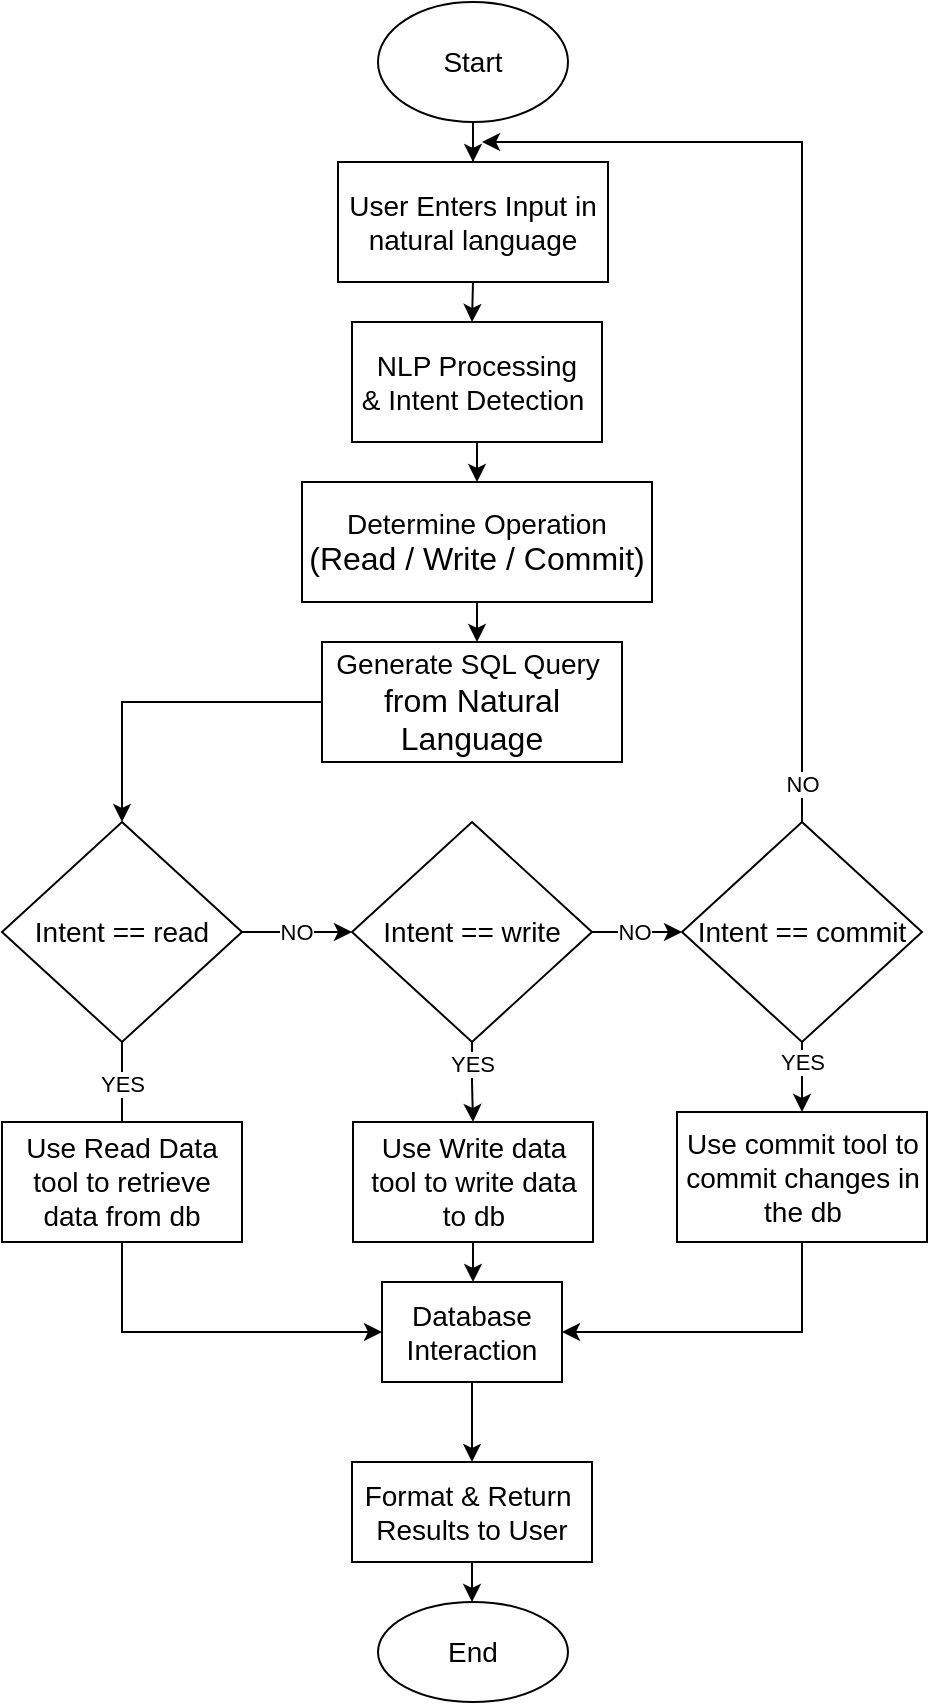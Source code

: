<mxfile version="28.2.8">
  <diagram name="Page-1" id="wSyz8cm-BqYSM8CTw_-i">
    <mxGraphModel dx="970" dy="554" grid="1" gridSize="10" guides="1" tooltips="1" connect="1" arrows="1" fold="1" page="1" pageScale="1" pageWidth="850" pageHeight="1100" math="0" shadow="0">
      <root>
        <mxCell id="0" />
        <mxCell id="1" parent="0" />
        <mxCell id="wPc_3BjZQOXpWngCHIYu-18" value="" style="edgeStyle=orthogonalEdgeStyle;rounded=0;orthogonalLoop=1;jettySize=auto;html=1;" parent="1" source="Dus_v-go7ATCjnA9UxoP-1" target="Dus_v-go7ATCjnA9UxoP-2" edge="1">
          <mxGeometry relative="1" as="geometry" />
        </mxCell>
        <mxCell id="Dus_v-go7ATCjnA9UxoP-1" value="&lt;font style=&quot;font-size: 14px;&quot;&gt;Start&lt;/font&gt;" style="ellipse;whiteSpace=wrap;html=1;" parent="1" vertex="1">
          <mxGeometry x="378" y="70" width="95" height="60" as="geometry" />
        </mxCell>
        <mxCell id="Dus_v-go7ATCjnA9UxoP-2" value="&lt;font style=&quot;font-size: 14px;&quot;&gt;User Enters Input in natural language&lt;/font&gt;" style="rounded=0;whiteSpace=wrap;html=1;" parent="1" vertex="1">
          <mxGeometry x="358" y="150" width="135" height="60" as="geometry" />
        </mxCell>
        <mxCell id="wPc_3BjZQOXpWngCHIYu-30" style="edgeStyle=orthogonalEdgeStyle;rounded=0;orthogonalLoop=1;jettySize=auto;html=1;exitX=0.5;exitY=1;exitDx=0;exitDy=0;entryX=0.5;entryY=0;entryDx=0;entryDy=0;" parent="1" source="Dus_v-go7ATCjnA9UxoP-3" target="Dus_v-go7ATCjnA9UxoP-4" edge="1">
          <mxGeometry relative="1" as="geometry" />
        </mxCell>
        <mxCell id="Dus_v-go7ATCjnA9UxoP-3" value="&lt;div&gt;&lt;font style=&quot;font-size: 14px;&quot;&gt;NLP Processing &amp;amp;&lt;span style=&quot;background-color: transparent; color: light-dark(rgb(0, 0, 0), rgb(255, 255, 255));&quot;&gt;&amp;nbsp;Intent Detection&amp;nbsp;&lt;/span&gt;&lt;/font&gt;&lt;/div&gt;" style="rounded=0;whiteSpace=wrap;html=1;" parent="1" vertex="1">
          <mxGeometry x="365" y="230" width="125" height="60" as="geometry" />
        </mxCell>
        <mxCell id="wPc_3BjZQOXpWngCHIYu-15" value="" style="edgeStyle=orthogonalEdgeStyle;rounded=0;orthogonalLoop=1;jettySize=auto;html=1;" parent="1" source="Dus_v-go7ATCjnA9UxoP-4" target="Dus_v-go7ATCjnA9UxoP-5" edge="1">
          <mxGeometry relative="1" as="geometry">
            <Array as="points">
              <mxPoint x="420" y="450" />
              <mxPoint x="420" y="450" />
            </Array>
          </mxGeometry>
        </mxCell>
        <mxCell id="Dus_v-go7ATCjnA9UxoP-4" value="&lt;font style=&quot;font-size: 14px;&quot;&gt;Determine Operation&lt;/font&gt;&lt;div&gt;&lt;font size=&quot;3&quot;&gt;(Read / Write / Commit)&lt;/font&gt;&lt;/div&gt;" style="rounded=0;whiteSpace=wrap;html=1;" parent="1" vertex="1">
          <mxGeometry x="340" y="310" width="175" height="60" as="geometry" />
        </mxCell>
        <mxCell id="wPc_3BjZQOXpWngCHIYu-14" value="" style="edgeStyle=orthogonalEdgeStyle;rounded=0;orthogonalLoop=1;jettySize=auto;html=1;" parent="1" source="Dus_v-go7ATCjnA9UxoP-5" target="wPc_3BjZQOXpWngCHIYu-1" edge="1">
          <mxGeometry relative="1" as="geometry" />
        </mxCell>
        <mxCell id="Dus_v-go7ATCjnA9UxoP-5" value="&lt;font style=&quot;font-size: 14px;&quot;&gt;Generate SQL Query&amp;nbsp;&lt;/font&gt;&lt;div&gt;&lt;font size=&quot;3&quot;&gt;from Natural Language&lt;/font&gt;&lt;/div&gt;" style="rounded=0;whiteSpace=wrap;html=1;" parent="1" vertex="1">
          <mxGeometry x="350" y="390" width="150" height="60" as="geometry" />
        </mxCell>
        <mxCell id="wPc_3BjZQOXpWngCHIYu-25" style="edgeStyle=orthogonalEdgeStyle;rounded=0;orthogonalLoop=1;jettySize=auto;html=1;entryX=0.5;entryY=0;entryDx=0;entryDy=0;" parent="1" source="Dus_v-go7ATCjnA9UxoP-7" target="Dus_v-go7ATCjnA9UxoP-8" edge="1">
          <mxGeometry relative="1" as="geometry" />
        </mxCell>
        <mxCell id="Dus_v-go7ATCjnA9UxoP-7" value="&lt;font style=&quot;font-size: 14px;&quot;&gt;Database&lt;/font&gt;&lt;div&gt;&lt;font style=&quot;font-size: 14px;&quot;&gt;&amp;nbsp;Interaction&amp;nbsp;&lt;/font&gt;&lt;/div&gt;" style="rounded=0;whiteSpace=wrap;html=1;" parent="1" vertex="1">
          <mxGeometry x="380" y="710" width="90" height="50" as="geometry" />
        </mxCell>
        <mxCell id="wPc_3BjZQOXpWngCHIYu-20" value="" style="edgeStyle=orthogonalEdgeStyle;rounded=0;orthogonalLoop=1;jettySize=auto;html=1;" parent="1" source="Dus_v-go7ATCjnA9UxoP-8" target="Dus_v-go7ATCjnA9UxoP-9" edge="1">
          <mxGeometry relative="1" as="geometry" />
        </mxCell>
        <mxCell id="Dus_v-go7ATCjnA9UxoP-8" value="&lt;font style=&quot;font-size: 14px;&quot;&gt;Format &amp;amp; Return&lt;/font&gt;&lt;font style=&quot;font-size: 14px;&quot;&gt;&amp;nbsp;&lt;/font&gt;&lt;div&gt;&lt;span style=&quot;background-color: transparent; color: light-dark(rgb(0, 0, 0), rgb(255, 255, 255));&quot;&gt;&lt;font style=&quot;font-size: 14px;&quot;&gt;Results to User&lt;/font&gt;&lt;/span&gt;&lt;/div&gt;" style="rounded=0;whiteSpace=wrap;html=1;" parent="1" vertex="1">
          <mxGeometry x="365" y="800" width="120" height="50" as="geometry" />
        </mxCell>
        <mxCell id="Dus_v-go7ATCjnA9UxoP-9" value="&lt;font style=&quot;font-size: 14px;&quot;&gt;End&lt;/font&gt;" style="ellipse;whiteSpace=wrap;html=1;" parent="1" vertex="1">
          <mxGeometry x="378" y="870" width="95" height="50" as="geometry" />
        </mxCell>
        <mxCell id="_unrt9ztJHv4EYQiSM7F-1" style="edgeStyle=orthogonalEdgeStyle;rounded=0;orthogonalLoop=1;jettySize=auto;html=1;entryX=0.425;entryY=0.06;entryDx=0;entryDy=0;entryPerimeter=0;" edge="1" parent="1" source="wPc_3BjZQOXpWngCHIYu-1" target="wPc_3BjZQOXpWngCHIYu-2">
          <mxGeometry relative="1" as="geometry">
            <mxPoint x="150" y="650" as="targetPoint" />
            <Array as="points">
              <mxPoint x="250" y="644" />
            </Array>
          </mxGeometry>
        </mxCell>
        <mxCell id="_unrt9ztJHv4EYQiSM7F-2" value="YES" style="edgeLabel;html=1;align=center;verticalAlign=middle;resizable=0;points=[];" vertex="1" connectable="0" parent="_unrt9ztJHv4EYQiSM7F-1">
          <mxGeometry x="-0.065" relative="1" as="geometry">
            <mxPoint y="-14" as="offset" />
          </mxGeometry>
        </mxCell>
        <mxCell id="_unrt9ztJHv4EYQiSM7F-4" value="" style="edgeStyle=orthogonalEdgeStyle;rounded=0;orthogonalLoop=1;jettySize=auto;html=1;" edge="1" parent="1" source="wPc_3BjZQOXpWngCHIYu-1" target="_unrt9ztJHv4EYQiSM7F-3">
          <mxGeometry relative="1" as="geometry" />
        </mxCell>
        <mxCell id="_unrt9ztJHv4EYQiSM7F-5" value="NO" style="edgeLabel;html=1;align=center;verticalAlign=middle;resizable=0;points=[];" vertex="1" connectable="0" parent="_unrt9ztJHv4EYQiSM7F-4">
          <mxGeometry x="-0.036" y="-1" relative="1" as="geometry">
            <mxPoint y="-1" as="offset" />
          </mxGeometry>
        </mxCell>
        <mxCell id="wPc_3BjZQOXpWngCHIYu-1" value="&lt;font style=&quot;font-size: 14px;&quot;&gt;Intent == read&lt;/font&gt;" style="rhombus;whiteSpace=wrap;html=1;" parent="1" vertex="1">
          <mxGeometry x="190" y="480" width="120" height="110" as="geometry" />
        </mxCell>
        <mxCell id="wPc_3BjZQOXpWngCHIYu-34" style="edgeStyle=orthogonalEdgeStyle;rounded=0;orthogonalLoop=1;jettySize=auto;html=1;entryX=0;entryY=0.5;entryDx=0;entryDy=0;" parent="1" source="wPc_3BjZQOXpWngCHIYu-2" target="Dus_v-go7ATCjnA9UxoP-7" edge="1">
          <mxGeometry relative="1" as="geometry">
            <Array as="points">
              <mxPoint x="250" y="735" />
            </Array>
          </mxGeometry>
        </mxCell>
        <mxCell id="wPc_3BjZQOXpWngCHIYu-2" value="&lt;font style=&quot;font-size: 14px;&quot;&gt;Use Read Data tool to retrieve data from db&lt;/font&gt;" style="whiteSpace=wrap;html=1;" parent="1" vertex="1">
          <mxGeometry x="190" y="630" width="120" height="60" as="geometry" />
        </mxCell>
        <mxCell id="wPc_3BjZQOXpWngCHIYu-24" style="edgeStyle=orthogonalEdgeStyle;rounded=0;orthogonalLoop=1;jettySize=auto;html=1;entryX=0.5;entryY=0;entryDx=0;entryDy=0;" parent="1" source="wPc_3BjZQOXpWngCHIYu-5" target="Dus_v-go7ATCjnA9UxoP-7" edge="1">
          <mxGeometry relative="1" as="geometry" />
        </mxCell>
        <mxCell id="wPc_3BjZQOXpWngCHIYu-5" value="&lt;font style=&quot;font-size: 14px;&quot;&gt;Use Write data tool to write data to db&lt;/font&gt;" style="whiteSpace=wrap;html=1;" parent="1" vertex="1">
          <mxGeometry x="365.5" y="630" width="120" height="60" as="geometry" />
        </mxCell>
        <mxCell id="wPc_3BjZQOXpWngCHIYu-32" style="edgeStyle=orthogonalEdgeStyle;rounded=0;orthogonalLoop=1;jettySize=auto;html=1;entryX=1;entryY=0.5;entryDx=0;entryDy=0;" parent="1" source="wPc_3BjZQOXpWngCHIYu-7" target="Dus_v-go7ATCjnA9UxoP-7" edge="1">
          <mxGeometry relative="1" as="geometry">
            <Array as="points">
              <mxPoint x="590" y="735" />
            </Array>
          </mxGeometry>
        </mxCell>
        <mxCell id="wPc_3BjZQOXpWngCHIYu-7" value="&lt;font style=&quot;font-size: 14px;&quot;&gt;Use commit tool to commit changes in the db&lt;/font&gt;" style="whiteSpace=wrap;html=1;" parent="1" vertex="1">
          <mxGeometry x="527.5" y="625" width="125" height="65" as="geometry" />
        </mxCell>
        <mxCell id="wPc_3BjZQOXpWngCHIYu-29" value="" style="endArrow=classic;html=1;rounded=0;exitX=0.5;exitY=1;exitDx=0;exitDy=0;" parent="1" source="Dus_v-go7ATCjnA9UxoP-2" edge="1">
          <mxGeometry width="50" height="50" relative="1" as="geometry">
            <mxPoint x="370" y="250" as="sourcePoint" />
            <mxPoint x="425" y="230" as="targetPoint" />
          </mxGeometry>
        </mxCell>
        <mxCell id="_unrt9ztJHv4EYQiSM7F-6" style="edgeStyle=orthogonalEdgeStyle;rounded=0;orthogonalLoop=1;jettySize=auto;html=1;entryX=0.5;entryY=0;entryDx=0;entryDy=0;" edge="1" parent="1" source="_unrt9ztJHv4EYQiSM7F-3" target="wPc_3BjZQOXpWngCHIYu-5">
          <mxGeometry relative="1" as="geometry" />
        </mxCell>
        <mxCell id="_unrt9ztJHv4EYQiSM7F-7" value="YES" style="edgeLabel;html=1;align=center;verticalAlign=middle;resizable=0;points=[];" vertex="1" connectable="0" parent="_unrt9ztJHv4EYQiSM7F-6">
          <mxGeometry x="-0.634" y="-2" relative="1" as="geometry">
            <mxPoint x="2" y="3" as="offset" />
          </mxGeometry>
        </mxCell>
        <mxCell id="_unrt9ztJHv4EYQiSM7F-11" value="" style="edgeStyle=orthogonalEdgeStyle;rounded=0;orthogonalLoop=1;jettySize=auto;html=1;" edge="1" parent="1" source="_unrt9ztJHv4EYQiSM7F-3" target="_unrt9ztJHv4EYQiSM7F-10">
          <mxGeometry relative="1" as="geometry" />
        </mxCell>
        <mxCell id="_unrt9ztJHv4EYQiSM7F-12" value="NO" style="edgeLabel;html=1;align=center;verticalAlign=middle;resizable=0;points=[];" vertex="1" connectable="0" parent="_unrt9ztJHv4EYQiSM7F-11">
          <mxGeometry x="-0.068" relative="1" as="geometry">
            <mxPoint as="offset" />
          </mxGeometry>
        </mxCell>
        <mxCell id="_unrt9ztJHv4EYQiSM7F-3" value="&lt;font style=&quot;font-size: 14px;&quot;&gt;Intent == write&lt;/font&gt;" style="rhombus;whiteSpace=wrap;html=1;" vertex="1" parent="1">
          <mxGeometry x="365" y="480" width="120" height="110" as="geometry" />
        </mxCell>
        <mxCell id="_unrt9ztJHv4EYQiSM7F-13" value="" style="edgeStyle=orthogonalEdgeStyle;rounded=0;orthogonalLoop=1;jettySize=auto;html=1;" edge="1" parent="1" source="_unrt9ztJHv4EYQiSM7F-10" target="wPc_3BjZQOXpWngCHIYu-7">
          <mxGeometry relative="1" as="geometry" />
        </mxCell>
        <mxCell id="_unrt9ztJHv4EYQiSM7F-14" value="YES" style="edgeLabel;html=1;align=center;verticalAlign=middle;resizable=0;points=[];" vertex="1" connectable="0" parent="_unrt9ztJHv4EYQiSM7F-13">
          <mxGeometry x="-0.204" y="-3" relative="1" as="geometry">
            <mxPoint x="3" y="-8" as="offset" />
          </mxGeometry>
        </mxCell>
        <mxCell id="_unrt9ztJHv4EYQiSM7F-15" style="edgeStyle=orthogonalEdgeStyle;rounded=0;orthogonalLoop=1;jettySize=auto;html=1;" edge="1" parent="1" source="_unrt9ztJHv4EYQiSM7F-10">
          <mxGeometry relative="1" as="geometry">
            <mxPoint x="430" y="140" as="targetPoint" />
            <Array as="points">
              <mxPoint x="590" y="140" />
            </Array>
          </mxGeometry>
        </mxCell>
        <mxCell id="_unrt9ztJHv4EYQiSM7F-16" value="NO" style="edgeLabel;html=1;align=center;verticalAlign=middle;resizable=0;points=[];" vertex="1" connectable="0" parent="_unrt9ztJHv4EYQiSM7F-15">
          <mxGeometry x="-0.824" y="-1" relative="1" as="geometry">
            <mxPoint x="-1" y="25" as="offset" />
          </mxGeometry>
        </mxCell>
        <mxCell id="_unrt9ztJHv4EYQiSM7F-10" value="&lt;font style=&quot;font-size: 14px;&quot;&gt;Intent == commit&lt;/font&gt;" style="rhombus;whiteSpace=wrap;html=1;" vertex="1" parent="1">
          <mxGeometry x="530" y="480" width="120" height="110" as="geometry" />
        </mxCell>
      </root>
    </mxGraphModel>
  </diagram>
</mxfile>
